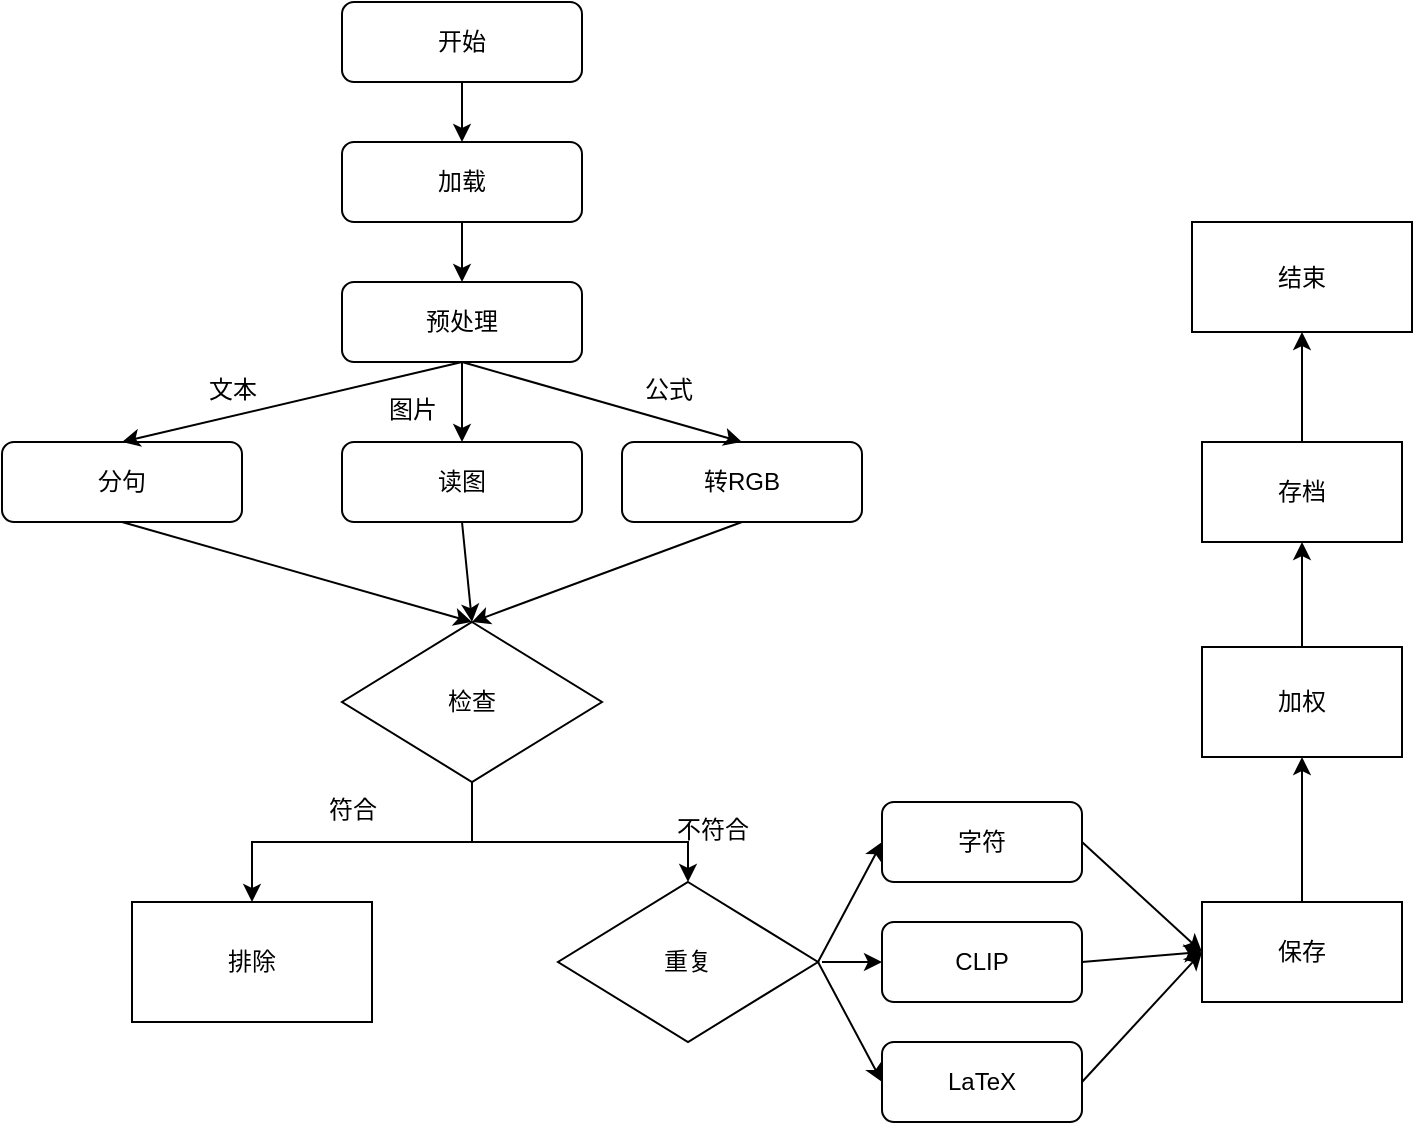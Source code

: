 <mxfile version="26.2.14">
  <diagram id="C5RBs43oDa-KdzZeNtuy" name="Page-1">
    <mxGraphModel dx="1034" dy="570" grid="1" gridSize="10" guides="1" tooltips="1" connect="1" arrows="1" fold="1" page="1" pageScale="1" pageWidth="827" pageHeight="1169" math="0" shadow="0">
      <root>
        <mxCell id="WIyWlLk6GJQsqaUBKTNV-0" />
        <mxCell id="WIyWlLk6GJQsqaUBKTNV-1" parent="WIyWlLk6GJQsqaUBKTNV-0" />
        <mxCell id="WIyWlLk6GJQsqaUBKTNV-3" value="开始" style="rounded=1;whiteSpace=wrap;html=1;fontSize=12;glass=0;strokeWidth=1;shadow=0;" parent="WIyWlLk6GJQsqaUBKTNV-1" vertex="1">
          <mxGeometry x="240" y="30" width="120" height="40" as="geometry" />
        </mxCell>
        <mxCell id="qfr2FTIJ9RYCX4ZIDkta-1" value="加载" style="rounded=1;whiteSpace=wrap;html=1;fontSize=12;glass=0;strokeWidth=1;shadow=0;" vertex="1" parent="WIyWlLk6GJQsqaUBKTNV-1">
          <mxGeometry x="240" y="100" width="120" height="40" as="geometry" />
        </mxCell>
        <mxCell id="qfr2FTIJ9RYCX4ZIDkta-4" value="" style="endArrow=classic;html=1;rounded=0;exitX=0.5;exitY=1;exitDx=0;exitDy=0;entryX=0.5;entryY=0;entryDx=0;entryDy=0;" edge="1" parent="WIyWlLk6GJQsqaUBKTNV-1" source="WIyWlLk6GJQsqaUBKTNV-3" target="qfr2FTIJ9RYCX4ZIDkta-1">
          <mxGeometry width="50" height="50" relative="1" as="geometry">
            <mxPoint x="430" y="310" as="sourcePoint" />
            <mxPoint x="480" y="260" as="targetPoint" />
          </mxGeometry>
        </mxCell>
        <mxCell id="qfr2FTIJ9RYCX4ZIDkta-5" value="预处理" style="rounded=1;whiteSpace=wrap;html=1;fontSize=12;glass=0;strokeWidth=1;shadow=0;" vertex="1" parent="WIyWlLk6GJQsqaUBKTNV-1">
          <mxGeometry x="240" y="170" width="120" height="40" as="geometry" />
        </mxCell>
        <mxCell id="qfr2FTIJ9RYCX4ZIDkta-6" value="分句" style="rounded=1;whiteSpace=wrap;html=1;fontSize=12;glass=0;strokeWidth=1;shadow=0;" vertex="1" parent="WIyWlLk6GJQsqaUBKTNV-1">
          <mxGeometry x="70" y="250" width="120" height="40" as="geometry" />
        </mxCell>
        <mxCell id="qfr2FTIJ9RYCX4ZIDkta-7" value="" style="endArrow=classic;html=1;rounded=0;exitX=0.5;exitY=1;exitDx=0;exitDy=0;entryX=0.5;entryY=0;entryDx=0;entryDy=0;" edge="1" parent="WIyWlLk6GJQsqaUBKTNV-1" source="qfr2FTIJ9RYCX4ZIDkta-1" target="qfr2FTIJ9RYCX4ZIDkta-5">
          <mxGeometry width="50" height="50" relative="1" as="geometry">
            <mxPoint x="430" y="240" as="sourcePoint" />
            <mxPoint x="480" y="190" as="targetPoint" />
          </mxGeometry>
        </mxCell>
        <mxCell id="qfr2FTIJ9RYCX4ZIDkta-9" value="读图" style="rounded=1;whiteSpace=wrap;html=1;fontSize=12;glass=0;strokeWidth=1;shadow=0;" vertex="1" parent="WIyWlLk6GJQsqaUBKTNV-1">
          <mxGeometry x="240" y="250" width="120" height="40" as="geometry" />
        </mxCell>
        <mxCell id="qfr2FTIJ9RYCX4ZIDkta-10" value="转RGB" style="rounded=1;whiteSpace=wrap;html=1;fontSize=12;glass=0;strokeWidth=1;shadow=0;" vertex="1" parent="WIyWlLk6GJQsqaUBKTNV-1">
          <mxGeometry x="380" y="250" width="120" height="40" as="geometry" />
        </mxCell>
        <mxCell id="qfr2FTIJ9RYCX4ZIDkta-12" value="" style="endArrow=classic;html=1;rounded=0;exitX=0.5;exitY=1;exitDx=0;exitDy=0;entryX=0.5;entryY=0;entryDx=0;entryDy=0;" edge="1" parent="WIyWlLk6GJQsqaUBKTNV-1" source="qfr2FTIJ9RYCX4ZIDkta-5" target="qfr2FTIJ9RYCX4ZIDkta-6">
          <mxGeometry width="50" height="50" relative="1" as="geometry">
            <mxPoint x="340" y="240" as="sourcePoint" />
            <mxPoint x="390" y="190" as="targetPoint" />
          </mxGeometry>
        </mxCell>
        <mxCell id="qfr2FTIJ9RYCX4ZIDkta-13" value="" style="endArrow=classic;html=1;rounded=0;exitX=0.5;exitY=1;exitDx=0;exitDy=0;entryX=0.5;entryY=0;entryDx=0;entryDy=0;" edge="1" parent="WIyWlLk6GJQsqaUBKTNV-1" source="qfr2FTIJ9RYCX4ZIDkta-5" target="qfr2FTIJ9RYCX4ZIDkta-9">
          <mxGeometry width="50" height="50" relative="1" as="geometry">
            <mxPoint x="340" y="240" as="sourcePoint" />
            <mxPoint x="390" y="190" as="targetPoint" />
          </mxGeometry>
        </mxCell>
        <mxCell id="qfr2FTIJ9RYCX4ZIDkta-14" value="" style="endArrow=classic;html=1;rounded=0;exitX=0.5;exitY=1;exitDx=0;exitDy=0;entryX=0.5;entryY=0;entryDx=0;entryDy=0;" edge="1" parent="WIyWlLk6GJQsqaUBKTNV-1" source="qfr2FTIJ9RYCX4ZIDkta-5" target="qfr2FTIJ9RYCX4ZIDkta-10">
          <mxGeometry width="50" height="50" relative="1" as="geometry">
            <mxPoint x="340" y="240" as="sourcePoint" />
            <mxPoint x="390" y="190" as="targetPoint" />
          </mxGeometry>
        </mxCell>
        <mxCell id="qfr2FTIJ9RYCX4ZIDkta-15" value="&lt;span style=&quot;font-weight: normal;&quot;&gt;&lt;font style=&quot;font-size: 12px;&quot;&gt;文本&lt;/font&gt;&lt;/span&gt;" style="text;strokeColor=none;fillColor=none;html=1;fontSize=24;fontStyle=1;verticalAlign=middle;align=center;" vertex="1" parent="WIyWlLk6GJQsqaUBKTNV-1">
          <mxGeometry x="150" y="210" width="70" height="20" as="geometry" />
        </mxCell>
        <mxCell id="qfr2FTIJ9RYCX4ZIDkta-16" value="&lt;span style=&quot;font-weight: normal;&quot;&gt;&lt;font style=&quot;font-size: 12px;&quot;&gt;图片&lt;/font&gt;&lt;/span&gt;" style="text;strokeColor=none;fillColor=none;html=1;fontSize=24;fontStyle=1;verticalAlign=middle;align=center;" vertex="1" parent="WIyWlLk6GJQsqaUBKTNV-1">
          <mxGeometry x="240" y="220" width="70" height="20" as="geometry" />
        </mxCell>
        <mxCell id="qfr2FTIJ9RYCX4ZIDkta-17" value="&lt;span style=&quot;font-weight: normal;&quot;&gt;&lt;font style=&quot;font-size: 12px;&quot;&gt;公式&lt;/font&gt;&lt;/span&gt;" style="text;strokeColor=none;fillColor=none;html=1;fontSize=24;fontStyle=1;verticalAlign=middle;align=center;" vertex="1" parent="WIyWlLk6GJQsqaUBKTNV-1">
          <mxGeometry x="368" y="210" width="70" height="20" as="geometry" />
        </mxCell>
        <mxCell id="qfr2FTIJ9RYCX4ZIDkta-27" value="" style="edgeStyle=orthogonalEdgeStyle;rounded=0;orthogonalLoop=1;jettySize=auto;html=1;" edge="1" parent="WIyWlLk6GJQsqaUBKTNV-1" source="qfr2FTIJ9RYCX4ZIDkta-18" target="qfr2FTIJ9RYCX4ZIDkta-26">
          <mxGeometry relative="1" as="geometry" />
        </mxCell>
        <mxCell id="qfr2FTIJ9RYCX4ZIDkta-34" value="" style="edgeStyle=orthogonalEdgeStyle;rounded=0;orthogonalLoop=1;jettySize=auto;html=1;" edge="1" parent="WIyWlLk6GJQsqaUBKTNV-1" source="qfr2FTIJ9RYCX4ZIDkta-18" target="qfr2FTIJ9RYCX4ZIDkta-33">
          <mxGeometry relative="1" as="geometry">
            <Array as="points">
              <mxPoint x="305" y="450" />
              <mxPoint x="413" y="450" />
            </Array>
          </mxGeometry>
        </mxCell>
        <mxCell id="qfr2FTIJ9RYCX4ZIDkta-18" value="检查" style="rhombus;whiteSpace=wrap;html=1;" vertex="1" parent="WIyWlLk6GJQsqaUBKTNV-1">
          <mxGeometry x="240" y="340" width="130" height="80" as="geometry" />
        </mxCell>
        <mxCell id="qfr2FTIJ9RYCX4ZIDkta-24" value="" style="endArrow=classic;html=1;rounded=0;entryX=0.5;entryY=0;entryDx=0;entryDy=0;exitX=0.5;exitY=1;exitDx=0;exitDy=0;" edge="1" parent="WIyWlLk6GJQsqaUBKTNV-1" source="qfr2FTIJ9RYCX4ZIDkta-10" target="qfr2FTIJ9RYCX4ZIDkta-18">
          <mxGeometry width="50" height="50" relative="1" as="geometry">
            <mxPoint x="350" y="350" as="sourcePoint" />
            <mxPoint x="400" y="300" as="targetPoint" />
          </mxGeometry>
        </mxCell>
        <mxCell id="qfr2FTIJ9RYCX4ZIDkta-26" value="排除" style="whiteSpace=wrap;html=1;" vertex="1" parent="WIyWlLk6GJQsqaUBKTNV-1">
          <mxGeometry x="135" y="480" width="120" height="60" as="geometry" />
        </mxCell>
        <mxCell id="qfr2FTIJ9RYCX4ZIDkta-28" value="&lt;span style=&quot;font-weight: normal;&quot;&gt;&lt;font style=&quot;font-size: 12px;&quot;&gt;符合&lt;/font&gt;&lt;/span&gt;" style="text;strokeColor=none;fillColor=none;html=1;fontSize=24;fontStyle=1;verticalAlign=middle;align=center;" vertex="1" parent="WIyWlLk6GJQsqaUBKTNV-1">
          <mxGeometry x="210" y="420" width="70" height="20" as="geometry" />
        </mxCell>
        <mxCell id="qfr2FTIJ9RYCX4ZIDkta-29" value="&lt;span style=&quot;font-weight: normal;&quot;&gt;&lt;font style=&quot;font-size: 12px;&quot;&gt;不符合&lt;/font&gt;&lt;/span&gt;" style="text;strokeColor=none;fillColor=none;html=1;fontSize=24;fontStyle=1;verticalAlign=middle;align=center;" vertex="1" parent="WIyWlLk6GJQsqaUBKTNV-1">
          <mxGeometry x="390" y="430" width="70" height="20" as="geometry" />
        </mxCell>
        <mxCell id="qfr2FTIJ9RYCX4ZIDkta-33" value="重复" style="rhombus;whiteSpace=wrap;html=1;" vertex="1" parent="WIyWlLk6GJQsqaUBKTNV-1">
          <mxGeometry x="348" y="470" width="130" height="80" as="geometry" />
        </mxCell>
        <mxCell id="qfr2FTIJ9RYCX4ZIDkta-35" value="字符" style="rounded=1;whiteSpace=wrap;html=1;" vertex="1" parent="WIyWlLk6GJQsqaUBKTNV-1">
          <mxGeometry x="510" y="430" width="100" height="40" as="geometry" />
        </mxCell>
        <mxCell id="qfr2FTIJ9RYCX4ZIDkta-38" value="CLIP" style="rounded=1;whiteSpace=wrap;html=1;" vertex="1" parent="WIyWlLk6GJQsqaUBKTNV-1">
          <mxGeometry x="510" y="490" width="100" height="40" as="geometry" />
        </mxCell>
        <mxCell id="qfr2FTIJ9RYCX4ZIDkta-39" value="LaTeX" style="rounded=1;whiteSpace=wrap;html=1;" vertex="1" parent="WIyWlLk6GJQsqaUBKTNV-1">
          <mxGeometry x="510" y="550" width="100" height="40" as="geometry" />
        </mxCell>
        <mxCell id="qfr2FTIJ9RYCX4ZIDkta-41" value="" style="endArrow=classic;html=1;rounded=0;exitX=1;exitY=0.5;exitDx=0;exitDy=0;entryX=0;entryY=0.5;entryDx=0;entryDy=0;" edge="1" parent="WIyWlLk6GJQsqaUBKTNV-1" source="qfr2FTIJ9RYCX4ZIDkta-33" target="qfr2FTIJ9RYCX4ZIDkta-35">
          <mxGeometry width="50" height="50" relative="1" as="geometry">
            <mxPoint x="520" y="420" as="sourcePoint" />
            <mxPoint x="570" y="370" as="targetPoint" />
          </mxGeometry>
        </mxCell>
        <mxCell id="qfr2FTIJ9RYCX4ZIDkta-42" value="" style="endArrow=classic;html=1;rounded=0;entryX=0;entryY=0.5;entryDx=0;entryDy=0;" edge="1" parent="WIyWlLk6GJQsqaUBKTNV-1" target="qfr2FTIJ9RYCX4ZIDkta-38">
          <mxGeometry width="50" height="50" relative="1" as="geometry">
            <mxPoint x="480" y="510" as="sourcePoint" />
            <mxPoint x="570" y="370" as="targetPoint" />
          </mxGeometry>
        </mxCell>
        <mxCell id="qfr2FTIJ9RYCX4ZIDkta-43" value="" style="endArrow=classic;html=1;rounded=0;exitX=1;exitY=0.5;exitDx=0;exitDy=0;entryX=0;entryY=0.5;entryDx=0;entryDy=0;" edge="1" parent="WIyWlLk6GJQsqaUBKTNV-1" source="qfr2FTIJ9RYCX4ZIDkta-33" target="qfr2FTIJ9RYCX4ZIDkta-39">
          <mxGeometry width="50" height="50" relative="1" as="geometry">
            <mxPoint x="520" y="420" as="sourcePoint" />
            <mxPoint x="570" y="370" as="targetPoint" />
          </mxGeometry>
        </mxCell>
        <mxCell id="qfr2FTIJ9RYCX4ZIDkta-49" value="" style="edgeStyle=orthogonalEdgeStyle;rounded=0;orthogonalLoop=1;jettySize=auto;html=1;" edge="1" parent="WIyWlLk6GJQsqaUBKTNV-1" source="qfr2FTIJ9RYCX4ZIDkta-44" target="qfr2FTIJ9RYCX4ZIDkta-48">
          <mxGeometry relative="1" as="geometry" />
        </mxCell>
        <mxCell id="qfr2FTIJ9RYCX4ZIDkta-44" value="保存" style="rounded=0;whiteSpace=wrap;html=1;" vertex="1" parent="WIyWlLk6GJQsqaUBKTNV-1">
          <mxGeometry x="670" y="480" width="100" height="50" as="geometry" />
        </mxCell>
        <mxCell id="qfr2FTIJ9RYCX4ZIDkta-45" value="" style="endArrow=classic;html=1;rounded=0;exitX=1;exitY=0.5;exitDx=0;exitDy=0;entryX=0;entryY=0.5;entryDx=0;entryDy=0;" edge="1" parent="WIyWlLk6GJQsqaUBKTNV-1" source="qfr2FTIJ9RYCX4ZIDkta-35" target="qfr2FTIJ9RYCX4ZIDkta-44">
          <mxGeometry width="50" height="50" relative="1" as="geometry">
            <mxPoint x="520" y="420" as="sourcePoint" />
            <mxPoint x="570" y="370" as="targetPoint" />
          </mxGeometry>
        </mxCell>
        <mxCell id="qfr2FTIJ9RYCX4ZIDkta-46" value="" style="endArrow=classic;html=1;rounded=0;exitX=1;exitY=0.5;exitDx=0;exitDy=0;entryX=0;entryY=0.5;entryDx=0;entryDy=0;" edge="1" parent="WIyWlLk6GJQsqaUBKTNV-1" source="qfr2FTIJ9RYCX4ZIDkta-38" target="qfr2FTIJ9RYCX4ZIDkta-44">
          <mxGeometry width="50" height="50" relative="1" as="geometry">
            <mxPoint x="520" y="420" as="sourcePoint" />
            <mxPoint x="570" y="370" as="targetPoint" />
          </mxGeometry>
        </mxCell>
        <mxCell id="qfr2FTIJ9RYCX4ZIDkta-47" value="" style="endArrow=classic;html=1;rounded=0;exitX=1;exitY=0.5;exitDx=0;exitDy=0;entryX=0;entryY=0.5;entryDx=0;entryDy=0;" edge="1" parent="WIyWlLk6GJQsqaUBKTNV-1" source="qfr2FTIJ9RYCX4ZIDkta-39" target="qfr2FTIJ9RYCX4ZIDkta-44">
          <mxGeometry width="50" height="50" relative="1" as="geometry">
            <mxPoint x="520" y="420" as="sourcePoint" />
            <mxPoint x="570" y="370" as="targetPoint" />
          </mxGeometry>
        </mxCell>
        <mxCell id="qfr2FTIJ9RYCX4ZIDkta-51" value="" style="edgeStyle=orthogonalEdgeStyle;rounded=0;orthogonalLoop=1;jettySize=auto;html=1;" edge="1" parent="WIyWlLk6GJQsqaUBKTNV-1" source="qfr2FTIJ9RYCX4ZIDkta-48" target="qfr2FTIJ9RYCX4ZIDkta-50">
          <mxGeometry relative="1" as="geometry" />
        </mxCell>
        <mxCell id="qfr2FTIJ9RYCX4ZIDkta-48" value="加权" style="whiteSpace=wrap;html=1;rounded=0;" vertex="1" parent="WIyWlLk6GJQsqaUBKTNV-1">
          <mxGeometry x="670" y="352.5" width="100" height="55" as="geometry" />
        </mxCell>
        <mxCell id="qfr2FTIJ9RYCX4ZIDkta-53" value="" style="edgeStyle=orthogonalEdgeStyle;rounded=0;orthogonalLoop=1;jettySize=auto;html=1;" edge="1" parent="WIyWlLk6GJQsqaUBKTNV-1" source="qfr2FTIJ9RYCX4ZIDkta-50" target="qfr2FTIJ9RYCX4ZIDkta-52">
          <mxGeometry relative="1" as="geometry" />
        </mxCell>
        <mxCell id="qfr2FTIJ9RYCX4ZIDkta-50" value="存档" style="whiteSpace=wrap;html=1;rounded=0;" vertex="1" parent="WIyWlLk6GJQsqaUBKTNV-1">
          <mxGeometry x="670" y="250" width="100" height="50" as="geometry" />
        </mxCell>
        <mxCell id="qfr2FTIJ9RYCX4ZIDkta-52" value="结束" style="whiteSpace=wrap;html=1;rounded=0;" vertex="1" parent="WIyWlLk6GJQsqaUBKTNV-1">
          <mxGeometry x="665" y="140" width="110" height="55" as="geometry" />
        </mxCell>
        <mxCell id="qfr2FTIJ9RYCX4ZIDkta-54" value="" style="endArrow=classic;html=1;rounded=0;exitX=0.5;exitY=1;exitDx=0;exitDy=0;entryX=0.5;entryY=0;entryDx=0;entryDy=0;" edge="1" parent="WIyWlLk6GJQsqaUBKTNV-1" source="qfr2FTIJ9RYCX4ZIDkta-6" target="qfr2FTIJ9RYCX4ZIDkta-18">
          <mxGeometry width="50" height="50" relative="1" as="geometry">
            <mxPoint x="230" y="420" as="sourcePoint" />
            <mxPoint x="280" y="370" as="targetPoint" />
          </mxGeometry>
        </mxCell>
        <mxCell id="qfr2FTIJ9RYCX4ZIDkta-55" value="" style="endArrow=classic;html=1;rounded=0;exitX=0.5;exitY=1;exitDx=0;exitDy=0;entryX=0.5;entryY=0;entryDx=0;entryDy=0;" edge="1" parent="WIyWlLk6GJQsqaUBKTNV-1" source="qfr2FTIJ9RYCX4ZIDkta-9" target="qfr2FTIJ9RYCX4ZIDkta-18">
          <mxGeometry width="50" height="50" relative="1" as="geometry">
            <mxPoint x="230" y="420" as="sourcePoint" />
            <mxPoint x="280" y="370" as="targetPoint" />
          </mxGeometry>
        </mxCell>
      </root>
    </mxGraphModel>
  </diagram>
</mxfile>
